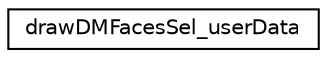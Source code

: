 digraph G
{
  edge [fontname="Helvetica",fontsize="10",labelfontname="Helvetica",labelfontsize="10"];
  node [fontname="Helvetica",fontsize="10",shape=record];
  rankdir=LR;
  Node1 [label="drawDMFacesSel_userData",height=0.2,width=0.4,color="black", fillcolor="white", style="filled",URL="$d2/dca/structdrawDMFacesSel__userData.html"];
}
